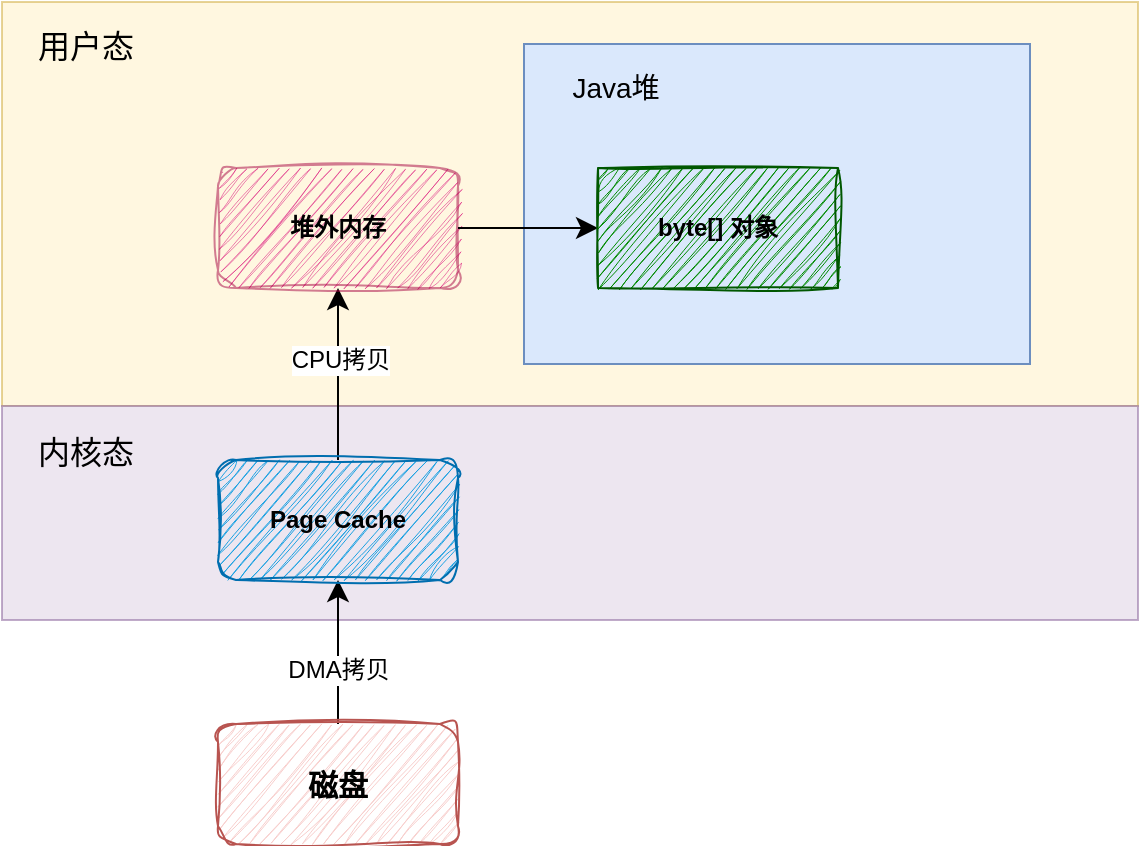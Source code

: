 <mxfile version="24.2.1" type="github">
  <diagram name="第 1 页" id="LHod5ZTC5KH9_Z7Ly6iD">
    <mxGraphModel dx="1139" dy="680" grid="0" gridSize="10" guides="1" tooltips="1" connect="1" arrows="1" fold="1" page="0" pageScale="1" pageWidth="827" pageHeight="1169" math="0" shadow="0">
      <root>
        <mxCell id="0" />
        <mxCell id="1" parent="0" />
        <mxCell id="YsJ4Qs1vf3LCJdpIA0Ks-12" value="" style="rounded=0;whiteSpace=wrap;html=1;fillColor=#fff2cc;strokeColor=#d6b656;opacity=60;" vertex="1" parent="1">
          <mxGeometry x="-179" y="73" width="568" height="202" as="geometry" />
        </mxCell>
        <mxCell id="YsJ4Qs1vf3LCJdpIA0Ks-5" value="" style="rounded=0;whiteSpace=wrap;html=1;fillColor=#e1d5e7;strokeColor=#9673a6;opacity=60;" vertex="1" parent="1">
          <mxGeometry x="-179" y="275" width="568" height="107" as="geometry" />
        </mxCell>
        <mxCell id="YsJ4Qs1vf3LCJdpIA0Ks-9" style="edgeStyle=none;curved=1;rounded=0;orthogonalLoop=1;jettySize=auto;html=1;exitX=0.5;exitY=0;exitDx=0;exitDy=0;entryX=0.5;entryY=1;entryDx=0;entryDy=0;fontSize=12;startSize=8;endSize=8;" edge="1" parent="1" source="YsJ4Qs1vf3LCJdpIA0Ks-3" target="YsJ4Qs1vf3LCJdpIA0Ks-8">
          <mxGeometry relative="1" as="geometry" />
        </mxCell>
        <mxCell id="YsJ4Qs1vf3LCJdpIA0Ks-10" value="DMA拷贝" style="edgeLabel;html=1;align=center;verticalAlign=middle;resizable=0;points=[];fontSize=12;" vertex="1" connectable="0" parent="YsJ4Qs1vf3LCJdpIA0Ks-9">
          <mxGeometry x="-0.25" relative="1" as="geometry">
            <mxPoint as="offset" />
          </mxGeometry>
        </mxCell>
        <mxCell id="YsJ4Qs1vf3LCJdpIA0Ks-3" value="磁盘" style="rounded=1;whiteSpace=wrap;html=1;sketch=1;curveFitting=1;jiggle=2;fillColor=#f8cecc;strokeColor=#b85450;fontSize=15;fontStyle=1" vertex="1" parent="1">
          <mxGeometry x="-71" y="434" width="120" height="60" as="geometry" />
        </mxCell>
        <mxCell id="YsJ4Qs1vf3LCJdpIA0Ks-7" value="内核态" style="text;html=1;align=center;verticalAlign=middle;whiteSpace=wrap;rounded=0;fontSize=16;" vertex="1" parent="1">
          <mxGeometry x="-179" y="279" width="84" height="38" as="geometry" />
        </mxCell>
        <mxCell id="YsJ4Qs1vf3LCJdpIA0Ks-15" style="edgeStyle=none;curved=1;rounded=0;orthogonalLoop=1;jettySize=auto;html=1;exitX=0.5;exitY=0;exitDx=0;exitDy=0;entryX=0.5;entryY=1;entryDx=0;entryDy=0;fontSize=12;startSize=8;endSize=8;" edge="1" parent="1" source="YsJ4Qs1vf3LCJdpIA0Ks-8" target="YsJ4Qs1vf3LCJdpIA0Ks-14">
          <mxGeometry relative="1" as="geometry" />
        </mxCell>
        <mxCell id="YsJ4Qs1vf3LCJdpIA0Ks-16" value="CPU拷贝" style="edgeLabel;html=1;align=center;verticalAlign=middle;resizable=0;points=[];fontSize=12;" vertex="1" connectable="0" parent="YsJ4Qs1vf3LCJdpIA0Ks-15">
          <mxGeometry x="0.176" y="-1" relative="1" as="geometry">
            <mxPoint as="offset" />
          </mxGeometry>
        </mxCell>
        <mxCell id="YsJ4Qs1vf3LCJdpIA0Ks-8" value="&lt;b&gt;&lt;font color=&quot;#000000&quot;&gt;Page Cache&lt;/font&gt;&lt;/b&gt;" style="rounded=1;whiteSpace=wrap;html=1;fillColor=#1ba1e2;strokeColor=#006EAF;sketch=1;curveFitting=1;jiggle=2;fontColor=#ffffff;" vertex="1" parent="1">
          <mxGeometry x="-71" y="302" width="120" height="60" as="geometry" />
        </mxCell>
        <mxCell id="YsJ4Qs1vf3LCJdpIA0Ks-13" value="用户态" style="text;html=1;align=center;verticalAlign=middle;whiteSpace=wrap;rounded=0;fontSize=16;" vertex="1" parent="1">
          <mxGeometry x="-179" y="76" width="84" height="38" as="geometry" />
        </mxCell>
        <mxCell id="YsJ4Qs1vf3LCJdpIA0Ks-14" value="&lt;font color=&quot;#000000&quot;&gt;&lt;b&gt;堆外内存&lt;br&gt;&lt;/b&gt;&lt;/font&gt;" style="rounded=1;whiteSpace=wrap;html=1;fillColor=#d80073;strokeColor=#A50040;sketch=1;curveFitting=1;jiggle=2;fontColor=#ffffff;opacity=50;" vertex="1" parent="1">
          <mxGeometry x="-71" y="156" width="120" height="60" as="geometry" />
        </mxCell>
        <mxCell id="YsJ4Qs1vf3LCJdpIA0Ks-18" value="" style="rounded=0;whiteSpace=wrap;html=1;fillColor=#dae8fc;strokeColor=#6c8ebf;" vertex="1" parent="1">
          <mxGeometry x="82" y="94" width="253" height="160" as="geometry" />
        </mxCell>
        <mxCell id="YsJ4Qs1vf3LCJdpIA0Ks-20" style="edgeStyle=none;curved=1;rounded=0;orthogonalLoop=1;jettySize=auto;html=1;fontSize=12;startSize=8;endSize=8;" edge="1" parent="1" source="YsJ4Qs1vf3LCJdpIA0Ks-14" target="YsJ4Qs1vf3LCJdpIA0Ks-17">
          <mxGeometry relative="1" as="geometry" />
        </mxCell>
        <mxCell id="YsJ4Qs1vf3LCJdpIA0Ks-17" value="byte[] 对象" style="rounded=0;whiteSpace=wrap;html=1;sketch=1;curveFitting=1;jiggle=2;fillColor=#008a00;fontColor=#000000;strokeColor=#005700;fontStyle=1" vertex="1" parent="1">
          <mxGeometry x="119" y="156" width="120" height="60" as="geometry" />
        </mxCell>
        <mxCell id="YsJ4Qs1vf3LCJdpIA0Ks-19" value="Java堆" style="text;html=1;align=center;verticalAlign=middle;whiteSpace=wrap;rounded=0;fontSize=14;" vertex="1" parent="1">
          <mxGeometry x="86" y="97" width="84" height="38" as="geometry" />
        </mxCell>
      </root>
    </mxGraphModel>
  </diagram>
</mxfile>

